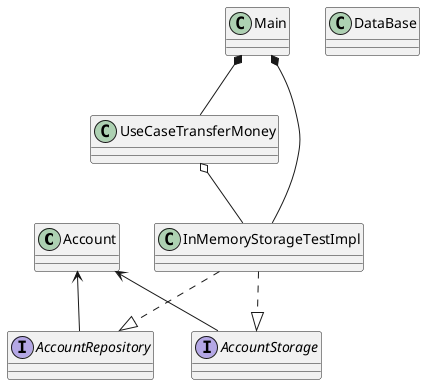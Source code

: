 @startuml
Class Account
Interface AccountRepository
Interface AccountStorage
Class InMemoryStorageTestImpl
Class UseCaseTransferMoney
Class DataBase
Class Main

Account <-- AccountStorage
Account <-- AccountRepository

InMemoryStorageTestImpl ..|> AccountRepository
InMemoryStorageTestImpl ..|> AccountStorage

UseCaseTransferMoney o-- InMemoryStorageTestImpl

Main *-- InMemoryStorageTestImpl
Main *-- UseCaseTransferMoney
@enduml